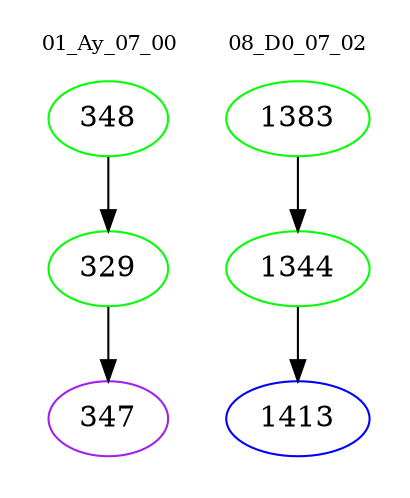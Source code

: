 digraph{
subgraph cluster_0 {
color = white
label = "01_Ay_07_00";
fontsize=10;
T0_348 [label="348", color="green"]
T0_348 -> T0_329 [color="black"]
T0_329 [label="329", color="green"]
T0_329 -> T0_347 [color="black"]
T0_347 [label="347", color="purple"]
}
subgraph cluster_1 {
color = white
label = "08_D0_07_02";
fontsize=10;
T1_1383 [label="1383", color="green"]
T1_1383 -> T1_1344 [color="black"]
T1_1344 [label="1344", color="green"]
T1_1344 -> T1_1413 [color="black"]
T1_1413 [label="1413", color="blue"]
}
}
